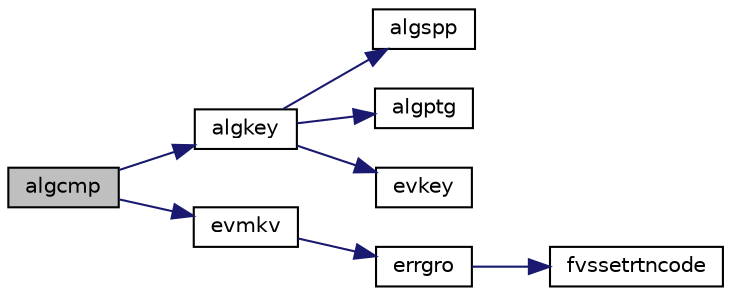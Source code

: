 digraph "algcmp"
{
  edge [fontname="Helvetica",fontsize="10",labelfontname="Helvetica",labelfontsize="10"];
  node [fontname="Helvetica",fontsize="10",shape=record];
  rankdir="LR";
  Node1 [label="algcmp",height=0.2,width=0.4,color="black", fillcolor="grey75", style="filled", fontcolor="black"];
  Node1 -> Node2 [color="midnightblue",fontsize="10",style="solid",fontname="Helvetica"];
  Node2 [label="algkey",height=0.2,width=0.4,color="black", fillcolor="white", style="filled",URL="$algkey_8f.html#af4ec0db3053891bbd430e63da8431e46"];
  Node2 -> Node3 [color="midnightblue",fontsize="10",style="solid",fontname="Helvetica"];
  Node3 [label="algspp",height=0.2,width=0.4,color="black", fillcolor="white", style="filled",URL="$algspp_8f.html#a168daddd8cea4fb5a0d4c73c96e0bbdc"];
  Node2 -> Node4 [color="midnightblue",fontsize="10",style="solid",fontname="Helvetica"];
  Node4 [label="algptg",height=0.2,width=0.4,color="black", fillcolor="white", style="filled",URL="$algptg_8f.html#a41145d20a0141322326ff4e9f12d821d"];
  Node2 -> Node5 [color="midnightblue",fontsize="10",style="solid",fontname="Helvetica"];
  Node5 [label="evkey",height=0.2,width=0.4,color="black", fillcolor="white", style="filled",URL="$evkey_8f.html#aedd8146bb059fc0ecc495668293a50e3"];
  Node1 -> Node6 [color="midnightblue",fontsize="10",style="solid",fontname="Helvetica"];
  Node6 [label="evmkv",height=0.2,width=0.4,color="black", fillcolor="white", style="filled",URL="$evmkv_8f.html#a625d517d23b8ff7f41867ded4b3ab3b1"];
  Node6 -> Node7 [color="midnightblue",fontsize="10",style="solid",fontname="Helvetica"];
  Node7 [label="errgro",height=0.2,width=0.4,color="black", fillcolor="white", style="filled",URL="$errgro_8f.html#a638bc8982f252f2894cb512c31d9890a"];
  Node7 -> Node8 [color="midnightblue",fontsize="10",style="solid",fontname="Helvetica"];
  Node8 [label="fvssetrtncode",height=0.2,width=0.4,color="black", fillcolor="white", style="filled",URL="$cmdline_8f.html#a079170808ee3336a99645e9e57dfe5a9"];
}

